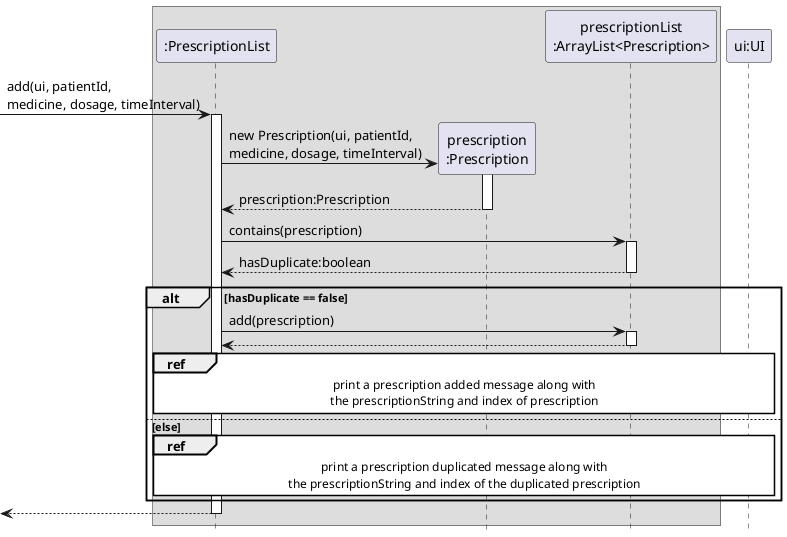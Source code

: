 @startuml
hide footbox
skinparam sequenceReferenceBackgroundColor #White

box
participant ":PrescriptionList" as A
participant "prescription\n:Prescription" as B
participant "prescriptionList\n:ArrayList<Prescription>" as C
end box

participant "ui:UI" as D

[-> A : add(ui, patientId, \nmedicine, dosage, timeInterval)
activate A

create B
A -> B : new Prescription(ui, patientId, \nmedicine, dosage, timeInterval)
activate B
B --> A : prescription:Prescription
deactivate B

A -> C : contains(prescription)
activate C
return hasDuplicate:boolean

alt hasDuplicate == false
    A -> C : add(prescription)
    activate C
    return

    ref over A, B, C, D
         print a prescription added message along with
         the prescriptionString and index of prescription
    end

else else
    ref over A, B, C, D
        print a prescription duplicated message along with
        the prescriptionString and index of the duplicated prescription
    end
end

return

@enduml